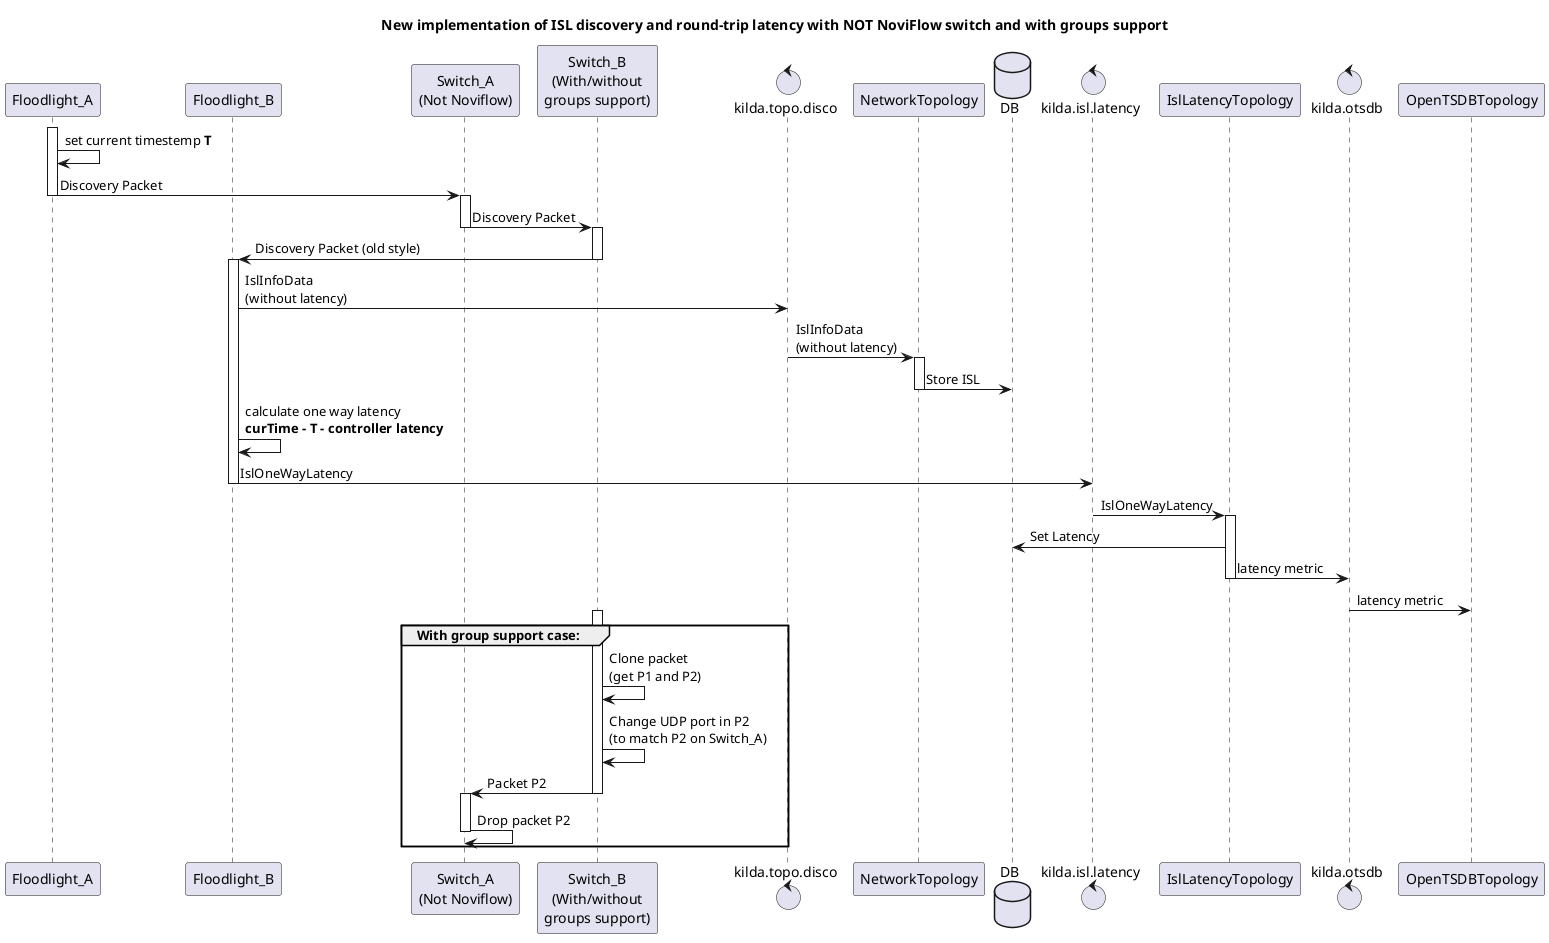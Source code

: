 @startuml
title New implementation of ISL discovery and round-trip latency with NOT NoviFlow switch and with groups support

participant Floodlight_A as FLA
participant Floodlight_B as FLB
participant "Switch_A\n(Not Noviflow)" as SWA
participant "Switch_B\n(With/without\ngroups support)" as SWB
control kilda.topo.disco as DI
participant NetworkTopology as NT
database DB
control kilda.isl.latency as LT
participant IslLatencyTopology as ILT
control kilda.otsdb as OTSDB
participant OpenTSDBTopology as OTOP
activate FLA
FLA -> FLA : set current timestemp **T**
FLA -> SWA : Discovery Packet
deactivate FLA
activate SWA
SWA -> SWB : Discovery Packet
deactivate SWA
activate SWB
SWB -> FLB : Discovery Packet (old style)
deactivate SWB
activate FLB
FLB -> DI : IslInfoData\n(without latency)
DI -> NT : IslInfoData\n(without latency)
activate NT
NT -> DB : Store ISL
deactivate NT
FLB -> FLB : calculate one way latency \n**curTime - T - controller latency**
FLB -> LT : IslOneWayLatency
deactivate FLB
LT -> ILT : IslOneWayLatency
activate ILT
ILT -> DB : Set Latency
ILT -> OTSDB : latency metric
deactivate ILT
OTSDB -> OTOP : latency metric
group With group support case:
    activate SWB
    SWB -> SWB : Clone packet \n(get P1 and P2)
    SWB -> SWB : Change UDP port in P2\n(to match P2 on Switch_A)
    SWB -> SWA : Packet P2
    deactivate SWB
    activate SWA
    SWA -> SWA : Drop packet P2
    deactivate SWA
end

@enduml
